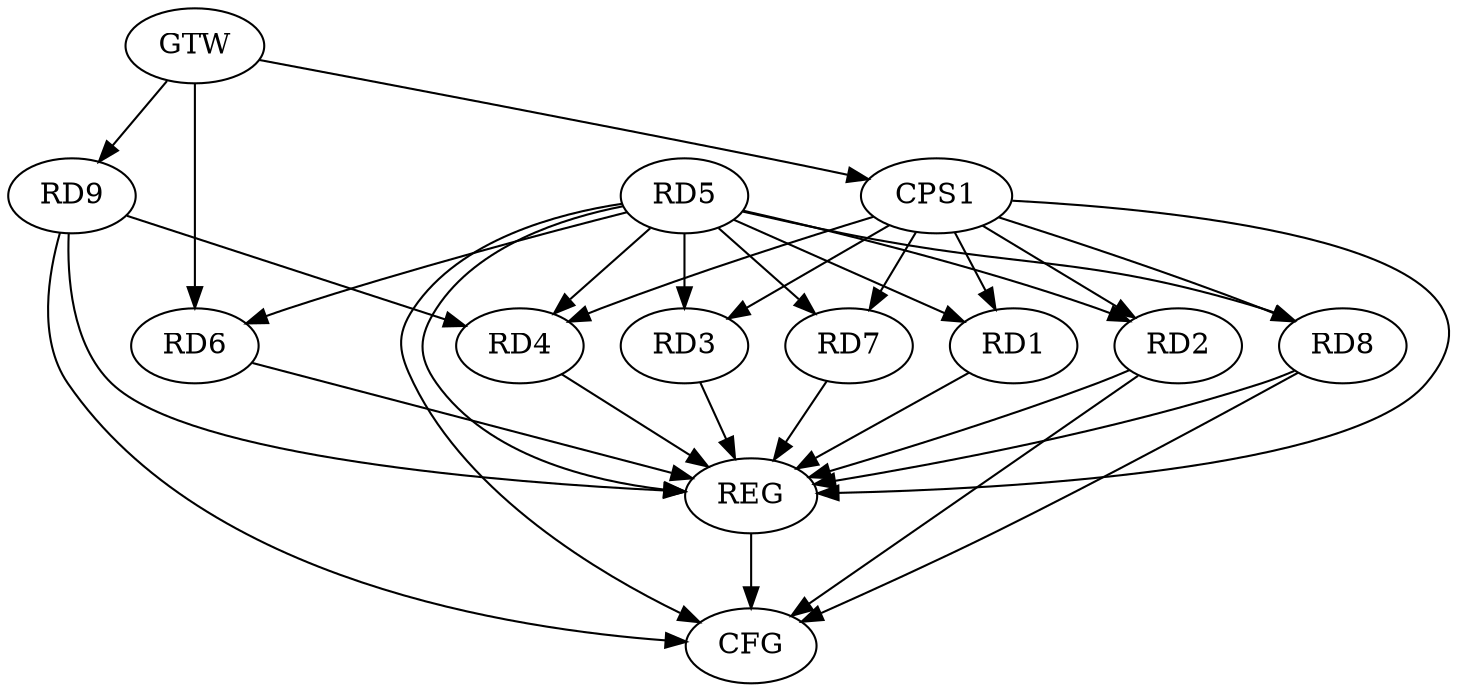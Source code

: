 strict digraph G {
  RD1 [ label="RD1" ];
  RD2 [ label="RD2" ];
  RD3 [ label="RD3" ];
  RD4 [ label="RD4" ];
  RD5 [ label="RD5" ];
  RD6 [ label="RD6" ];
  RD7 [ label="RD7" ];
  RD8 [ label="RD8" ];
  RD9 [ label="RD9" ];
  CPS1 [ label="CPS1" ];
  GTW [ label="GTW" ];
  REG [ label="REG" ];
  CFG [ label="CFG" ];
  RD5 -> RD4;
  RD9 -> RD4;
  RD5 -> RD7;
  CPS1 -> RD1;
  CPS1 -> RD2;
  CPS1 -> RD3;
  CPS1 -> RD4;
  CPS1 -> RD7;
  CPS1 -> RD8;
  GTW -> RD6;
  GTW -> RD9;
  GTW -> CPS1;
  RD1 -> REG;
  RD2 -> REG;
  RD3 -> REG;
  RD4 -> REG;
  RD5 -> REG;
  RD6 -> REG;
  RD7 -> REG;
  RD8 -> REG;
  RD9 -> REG;
  CPS1 -> REG;
  RD2 -> CFG;
  RD9 -> CFG;
  RD8 -> CFG;
  REG -> CFG;
  RD5 -> CFG;
  RD5 -> RD1;
  RD5 -> RD8;
  RD5 -> RD3;
  RD5 -> RD2;
  RD5 -> RD6;
}
